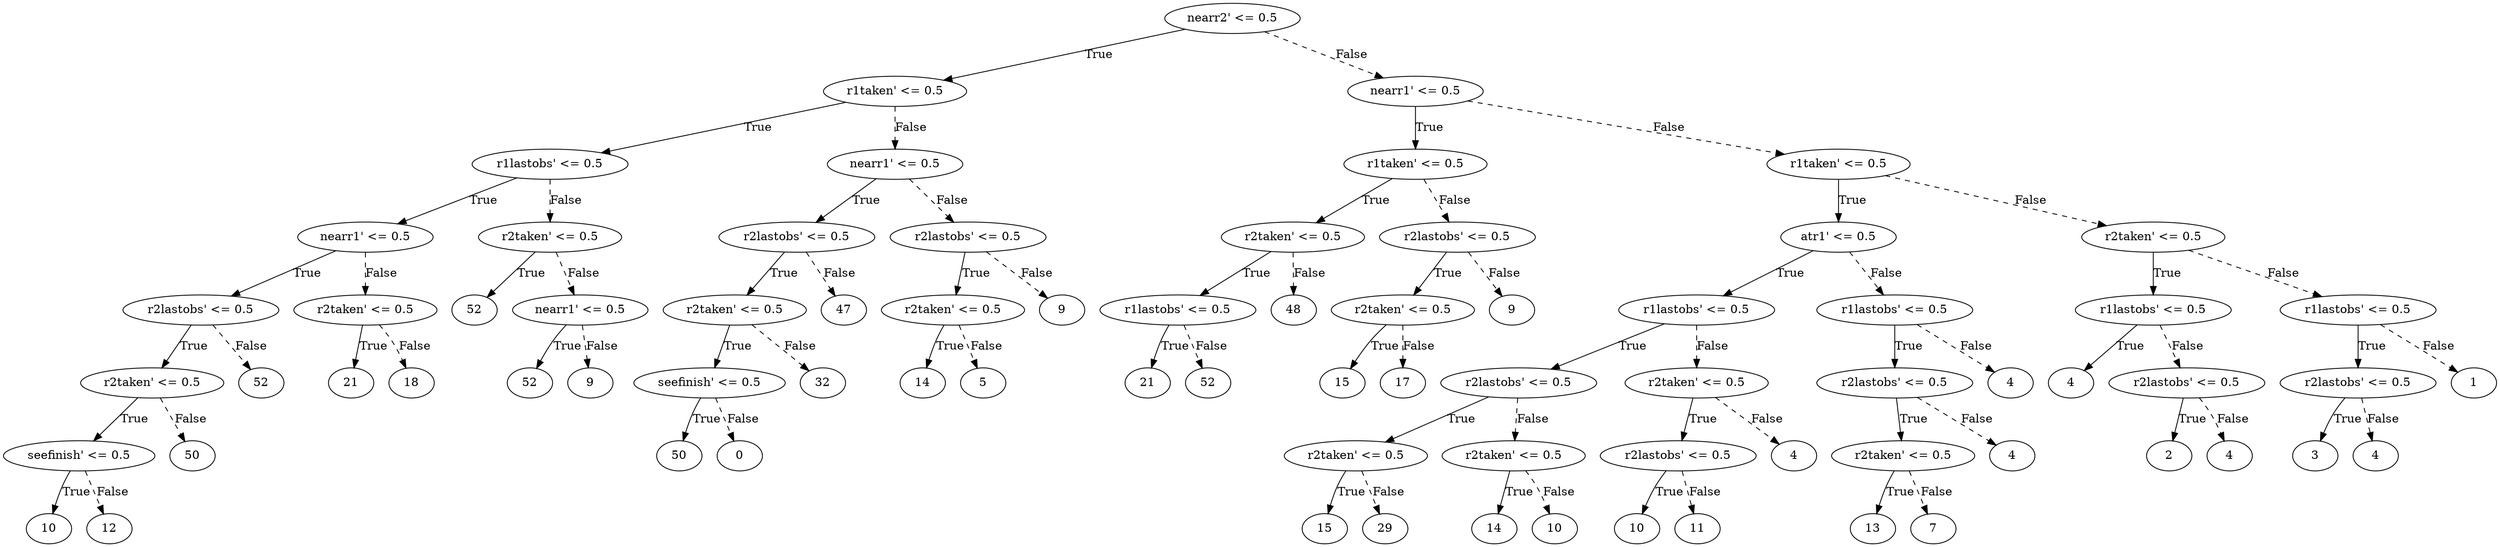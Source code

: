 digraph {
0 [label="nearr2' <= 0.5"];
1 [label="r1taken' <= 0.5"];
2 [label="r1lastobs' <= 0.5"];
3 [label="nearr1' <= 0.5"];
4 [label="r2lastobs' <= 0.5"];
5 [label="r2taken' <= 0.5"];
6 [label="seefinish' <= 0.5"];
7 [label="10"];
6 -> 7 [label="True"];
8 [label="12"];
6 -> 8 [style="dashed", label="False"];
5 -> 6 [label="True"];
9 [label="50"];
5 -> 9 [style="dashed", label="False"];
4 -> 5 [label="True"];
10 [label="52"];
4 -> 10 [style="dashed", label="False"];
3 -> 4 [label="True"];
11 [label="r2taken' <= 0.5"];
12 [label="21"];
11 -> 12 [label="True"];
13 [label="18"];
11 -> 13 [style="dashed", label="False"];
3 -> 11 [style="dashed", label="False"];
2 -> 3 [label="True"];
14 [label="r2taken' <= 0.5"];
15 [label="52"];
14 -> 15 [label="True"];
16 [label="nearr1' <= 0.5"];
17 [label="52"];
16 -> 17 [label="True"];
18 [label="9"];
16 -> 18 [style="dashed", label="False"];
14 -> 16 [style="dashed", label="False"];
2 -> 14 [style="dashed", label="False"];
1 -> 2 [label="True"];
19 [label="nearr1' <= 0.5"];
20 [label="r2lastobs' <= 0.5"];
21 [label="r2taken' <= 0.5"];
22 [label="seefinish' <= 0.5"];
23 [label="50"];
22 -> 23 [label="True"];
24 [label="0"];
22 -> 24 [style="dashed", label="False"];
21 -> 22 [label="True"];
25 [label="32"];
21 -> 25 [style="dashed", label="False"];
20 -> 21 [label="True"];
26 [label="47"];
20 -> 26 [style="dashed", label="False"];
19 -> 20 [label="True"];
27 [label="r2lastobs' <= 0.5"];
28 [label="r2taken' <= 0.5"];
29 [label="14"];
28 -> 29 [label="True"];
30 [label="5"];
28 -> 30 [style="dashed", label="False"];
27 -> 28 [label="True"];
31 [label="9"];
27 -> 31 [style="dashed", label="False"];
19 -> 27 [style="dashed", label="False"];
1 -> 19 [style="dashed", label="False"];
0 -> 1 [label="True"];
32 [label="nearr1' <= 0.5"];
33 [label="r1taken' <= 0.5"];
34 [label="r2taken' <= 0.5"];
35 [label="r1lastobs' <= 0.5"];
36 [label="21"];
35 -> 36 [label="True"];
37 [label="52"];
35 -> 37 [style="dashed", label="False"];
34 -> 35 [label="True"];
38 [label="48"];
34 -> 38 [style="dashed", label="False"];
33 -> 34 [label="True"];
39 [label="r2lastobs' <= 0.5"];
40 [label="r2taken' <= 0.5"];
41 [label="15"];
40 -> 41 [label="True"];
42 [label="17"];
40 -> 42 [style="dashed", label="False"];
39 -> 40 [label="True"];
43 [label="9"];
39 -> 43 [style="dashed", label="False"];
33 -> 39 [style="dashed", label="False"];
32 -> 33 [label="True"];
44 [label="r1taken' <= 0.5"];
45 [label="atr1' <= 0.5"];
46 [label="r1lastobs' <= 0.5"];
47 [label="r2lastobs' <= 0.5"];
48 [label="r2taken' <= 0.5"];
49 [label="15"];
48 -> 49 [label="True"];
50 [label="29"];
48 -> 50 [style="dashed", label="False"];
47 -> 48 [label="True"];
51 [label="r2taken' <= 0.5"];
52 [label="14"];
51 -> 52 [label="True"];
53 [label="10"];
51 -> 53 [style="dashed", label="False"];
47 -> 51 [style="dashed", label="False"];
46 -> 47 [label="True"];
54 [label="r2taken' <= 0.5"];
55 [label="r2lastobs' <= 0.5"];
56 [label="10"];
55 -> 56 [label="True"];
57 [label="11"];
55 -> 57 [style="dashed", label="False"];
54 -> 55 [label="True"];
58 [label="4"];
54 -> 58 [style="dashed", label="False"];
46 -> 54 [style="dashed", label="False"];
45 -> 46 [label="True"];
59 [label="r1lastobs' <= 0.5"];
60 [label="r2lastobs' <= 0.5"];
61 [label="r2taken' <= 0.5"];
62 [label="13"];
61 -> 62 [label="True"];
63 [label="7"];
61 -> 63 [style="dashed", label="False"];
60 -> 61 [label="True"];
64 [label="4"];
60 -> 64 [style="dashed", label="False"];
59 -> 60 [label="True"];
65 [label="4"];
59 -> 65 [style="dashed", label="False"];
45 -> 59 [style="dashed", label="False"];
44 -> 45 [label="True"];
66 [label="r2taken' <= 0.5"];
67 [label="r1lastobs' <= 0.5"];
68 [label="4"];
67 -> 68 [label="True"];
69 [label="r2lastobs' <= 0.5"];
70 [label="2"];
69 -> 70 [label="True"];
71 [label="4"];
69 -> 71 [style="dashed", label="False"];
67 -> 69 [style="dashed", label="False"];
66 -> 67 [label="True"];
72 [label="r1lastobs' <= 0.5"];
73 [label="r2lastobs' <= 0.5"];
74 [label="3"];
73 -> 74 [label="True"];
75 [label="4"];
73 -> 75 [style="dashed", label="False"];
72 -> 73 [label="True"];
76 [label="1"];
72 -> 76 [style="dashed", label="False"];
66 -> 72 [style="dashed", label="False"];
44 -> 66 [style="dashed", label="False"];
32 -> 44 [style="dashed", label="False"];
0 -> 32 [style="dashed", label="False"];

}